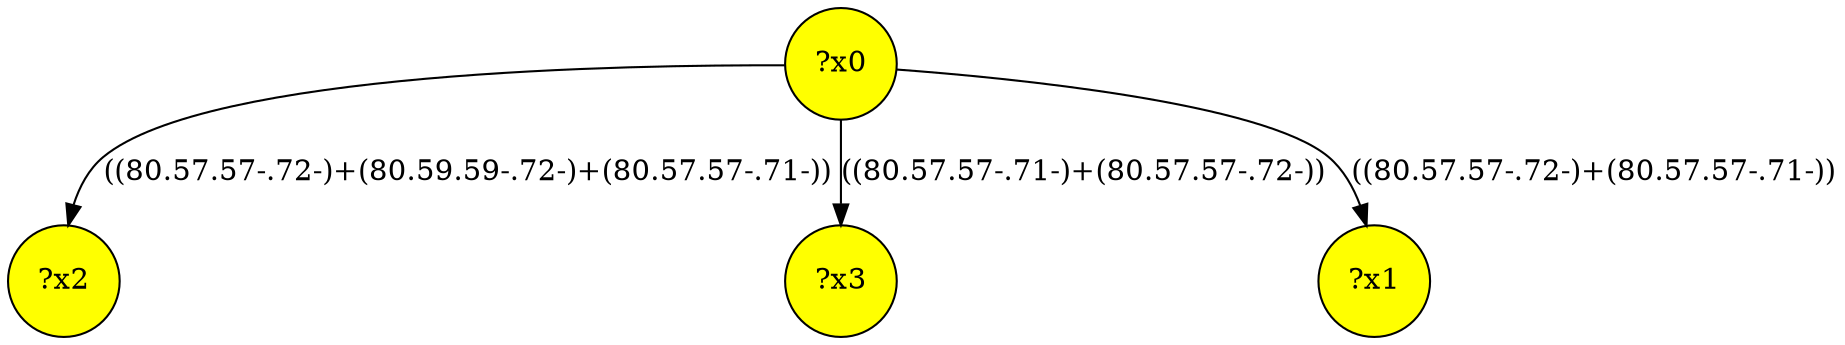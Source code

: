 digraph g {
	x2 [fillcolor="yellow", style="filled," shape=circle, label="?x2"];
	x3 [fillcolor="yellow", style="filled," shape=circle, label="?x3"];
	x0 [fillcolor="yellow", style="filled," shape=circle, label="?x0"];
	x1 [fillcolor="yellow", style="filled," shape=circle, label="?x1"];
	x0 -> x1 [label="((80.57.57-.72-)+(80.57.57-.71-))"];
	x0 -> x2 [label="((80.57.57-.72-)+(80.59.59-.72-)+(80.57.57-.71-))"];
	x0 -> x3 [label="((80.57.57-.71-)+(80.57.57-.72-))"];
}
